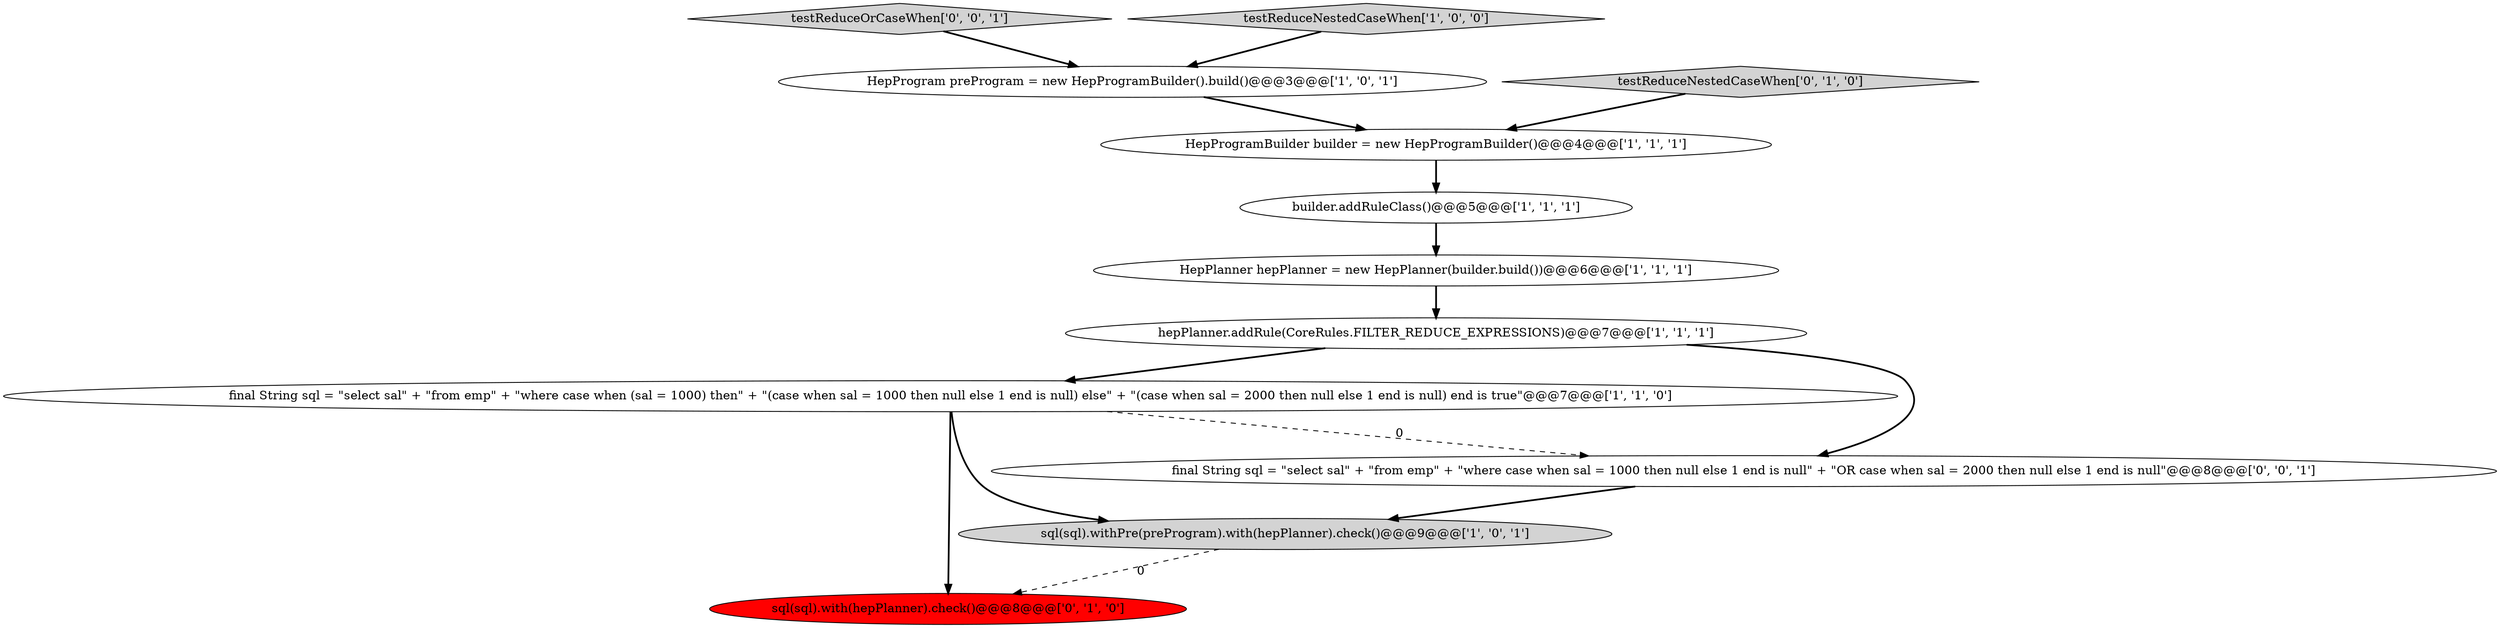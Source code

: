 digraph {
5 [style = filled, label = "HepProgramBuilder builder = new HepProgramBuilder()@@@4@@@['1', '1', '1']", fillcolor = white, shape = ellipse image = "AAA0AAABBB1BBB"];
2 [style = filled, label = "final String sql = \"select sal\" + \"from emp\" + \"where case when (sal = 1000) then\" + \"(case when sal = 1000 then null else 1 end is null) else\" + \"(case when sal = 2000 then null else 1 end is null) end is true\"@@@7@@@['1', '1', '0']", fillcolor = white, shape = ellipse image = "AAA0AAABBB1BBB"];
0 [style = filled, label = "HepPlanner hepPlanner = new HepPlanner(builder.build())@@@6@@@['1', '1', '1']", fillcolor = white, shape = ellipse image = "AAA0AAABBB1BBB"];
1 [style = filled, label = "builder.addRuleClass()@@@5@@@['1', '1', '1']", fillcolor = white, shape = ellipse image = "AAA0AAABBB1BBB"];
3 [style = filled, label = "sql(sql).withPre(preProgram).with(hepPlanner).check()@@@9@@@['1', '0', '1']", fillcolor = lightgray, shape = ellipse image = "AAA0AAABBB1BBB"];
11 [style = filled, label = "testReduceOrCaseWhen['0', '0', '1']", fillcolor = lightgray, shape = diamond image = "AAA0AAABBB3BBB"];
10 [style = filled, label = "final String sql = \"select sal\" + \"from emp\" + \"where case when sal = 1000 then null else 1 end is null\" + \"OR case when sal = 2000 then null else 1 end is null\"@@@8@@@['0', '0', '1']", fillcolor = white, shape = ellipse image = "AAA0AAABBB3BBB"];
4 [style = filled, label = "hepPlanner.addRule(CoreRules.FILTER_REDUCE_EXPRESSIONS)@@@7@@@['1', '1', '1']", fillcolor = white, shape = ellipse image = "AAA0AAABBB1BBB"];
6 [style = filled, label = "HepProgram preProgram = new HepProgramBuilder().build()@@@3@@@['1', '0', '1']", fillcolor = white, shape = ellipse image = "AAA0AAABBB1BBB"];
7 [style = filled, label = "testReduceNestedCaseWhen['1', '0', '0']", fillcolor = lightgray, shape = diamond image = "AAA0AAABBB1BBB"];
8 [style = filled, label = "testReduceNestedCaseWhen['0', '1', '0']", fillcolor = lightgray, shape = diamond image = "AAA0AAABBB2BBB"];
9 [style = filled, label = "sql(sql).with(hepPlanner).check()@@@8@@@['0', '1', '0']", fillcolor = red, shape = ellipse image = "AAA1AAABBB2BBB"];
4->10 [style = bold, label=""];
5->1 [style = bold, label=""];
6->5 [style = bold, label=""];
10->3 [style = bold, label=""];
7->6 [style = bold, label=""];
4->2 [style = bold, label=""];
1->0 [style = bold, label=""];
2->9 [style = bold, label=""];
8->5 [style = bold, label=""];
3->9 [style = dashed, label="0"];
0->4 [style = bold, label=""];
2->3 [style = bold, label=""];
11->6 [style = bold, label=""];
2->10 [style = dashed, label="0"];
}
